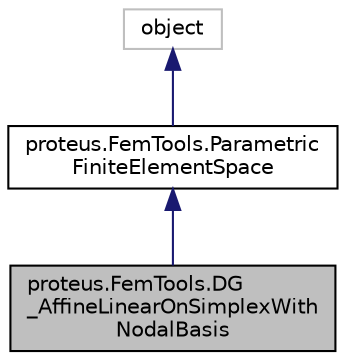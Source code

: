 digraph "proteus.FemTools.DG_AffineLinearOnSimplexWithNodalBasis"
{
 // LATEX_PDF_SIZE
  edge [fontname="Helvetica",fontsize="10",labelfontname="Helvetica",labelfontsize="10"];
  node [fontname="Helvetica",fontsize="10",shape=record];
  Node1 [label="proteus.FemTools.DG\l_AffineLinearOnSimplexWith\lNodalBasis",height=0.2,width=0.4,color="black", fillcolor="grey75", style="filled", fontcolor="black",tooltip=" "];
  Node2 -> Node1 [dir="back",color="midnightblue",fontsize="10",style="solid",fontname="Helvetica"];
  Node2 [label="proteus.FemTools.Parametric\lFiniteElementSpace",height=0.2,width=0.4,color="black", fillcolor="white", style="filled",URL="$d9/d37/classproteus_1_1FemTools_1_1ParametricFiniteElementSpace.html",tooltip=" "];
  Node3 -> Node2 [dir="back",color="midnightblue",fontsize="10",style="solid",fontname="Helvetica"];
  Node3 [label="object",height=0.2,width=0.4,color="grey75", fillcolor="white", style="filled",tooltip=" "];
}
